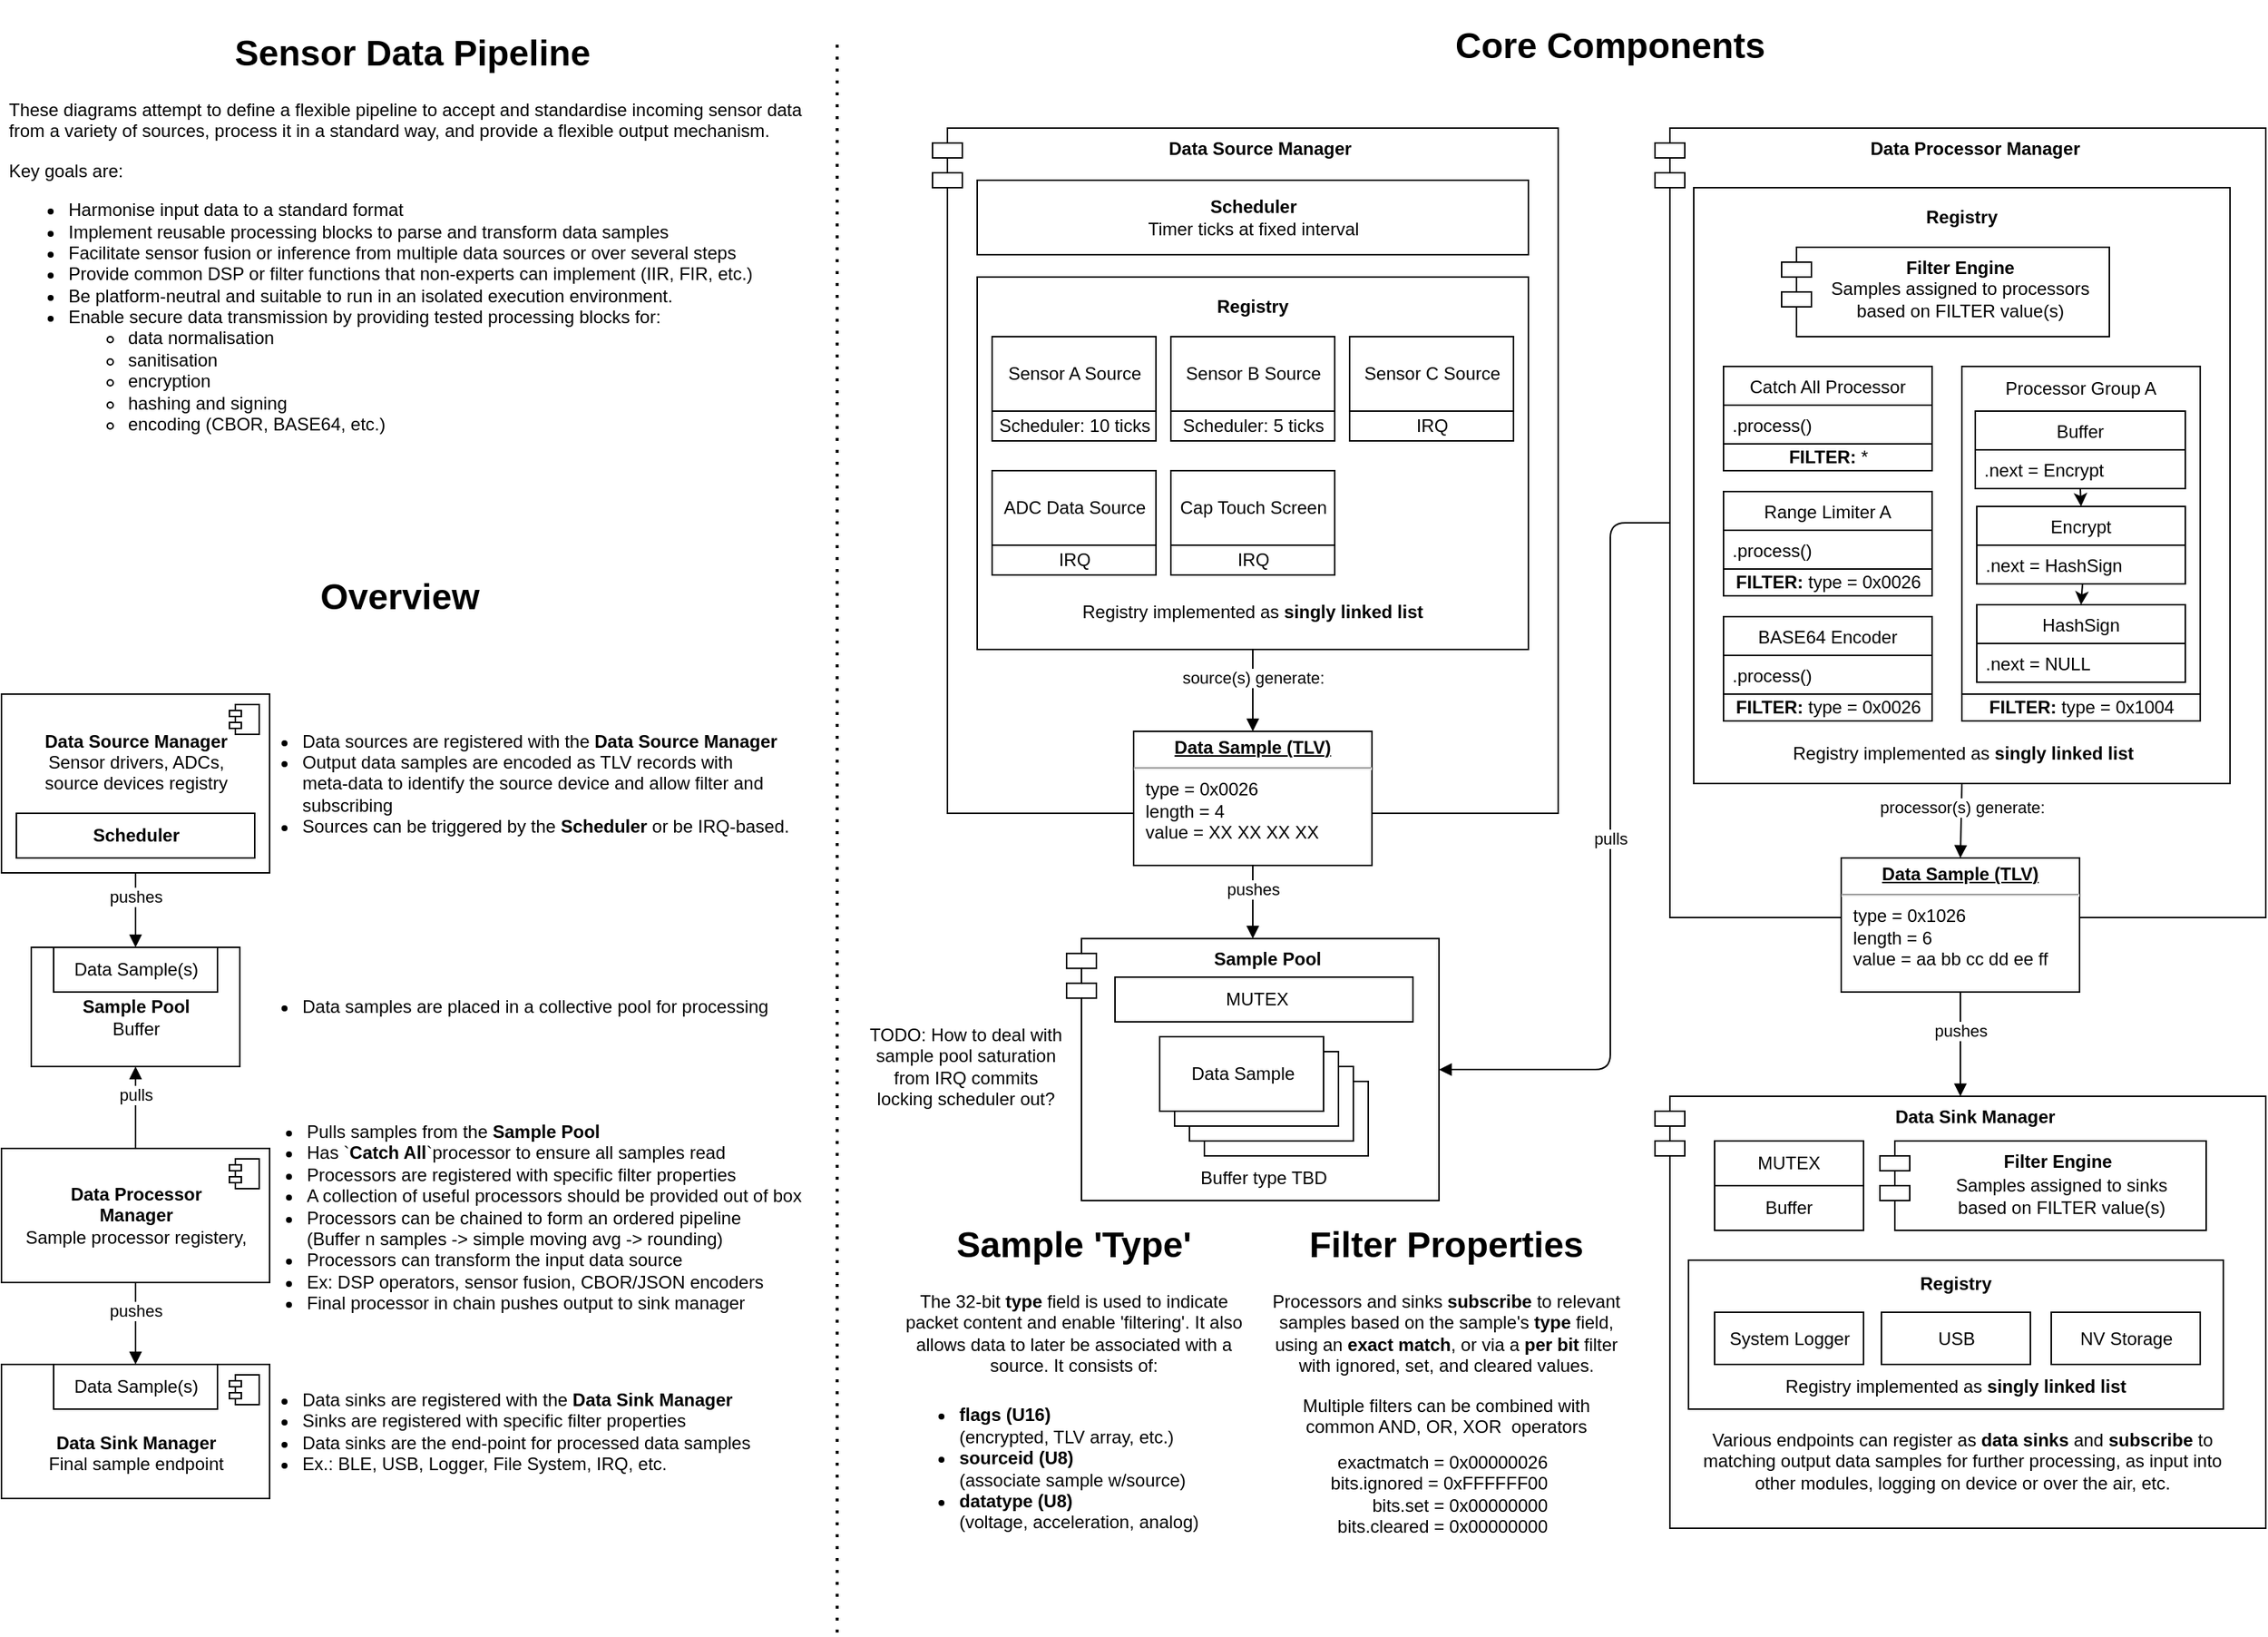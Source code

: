 <mxfile version="14.6.13" type="device"><diagram id="4iJOoljrmCHLX2gZnhEI" name="Page-1"><mxGraphModel dx="1733" dy="1242" grid="1" gridSize="10" guides="1" tooltips="1" connect="1" arrows="1" fold="1" page="1" pageScale="1" pageWidth="1600" pageHeight="1200" math="0" shadow="0"><root><mxCell id="0"/><mxCell id="1" parent="0"/><mxCell id="2GHxHur7CWeycj2p0IML-1" value="&lt;h1 style=&quot;text-align: center&quot;&gt;Sensor Data Pipeline&lt;br&gt;&lt;/h1&gt;&lt;p&gt;&lt;span&gt;These diagrams attempt to define a flexible pipeline to accept and standardise incoming sensor data from a variety of sources, process it in a standard way, and provide a flexible output mechanism.&lt;/span&gt;&lt;br&gt;&lt;/p&gt;&lt;p&gt;Key goals are:&lt;/p&gt;&lt;p&gt;&lt;/p&gt;&lt;ul&gt;&lt;li&gt;Harmonise input data to a standard format&lt;/li&gt;&lt;li&gt;Implement reusable processing blocks to parse and transform data samples&lt;/li&gt;&lt;li&gt;Facilitate sensor fusion or inference from multiple data sources or over several steps&lt;/li&gt;&lt;li&gt;Provide common DSP or filter functions that non-experts can implement (IIR, FIR, etc.)&lt;/li&gt;&lt;li&gt;Be platform-neutral and suitable to run in an isolated execution environment.&lt;/li&gt;&lt;li&gt;Enable secure data transmission by providing tested processing blocks for:&lt;/li&gt;&lt;ul&gt;&lt;li&gt;data normalisation&lt;/li&gt;&lt;li&gt;sanitisation&lt;/li&gt;&lt;li&gt;encryption&lt;/li&gt;&lt;li&gt;hashing and signing&lt;/li&gt;&lt;li&gt;encoding (CBOR, BASE64, etc.)&lt;/li&gt;&lt;/ul&gt;&lt;/ul&gt;" style="text;html=1;strokeColor=none;fillColor=none;spacing=5;spacingTop=-20;whiteSpace=wrap;overflow=hidden;rounded=0;" parent="1" vertex="1"><mxGeometry x="40" y="40" width="550" height="310" as="geometry"/></mxCell><mxCell id="2GHxHur7CWeycj2p0IML-4" value="&lt;div&gt;&lt;b&gt;Data Source Manager&lt;br&gt;&lt;/b&gt;&lt;/div&gt;&lt;div&gt;&lt;font style=&quot;font-size: 12px&quot;&gt;Sensor drivers, ADCs,&lt;br&gt;source devices&lt;/font&gt; registry&lt;br&gt;&lt;br&gt;&lt;br&gt;&lt;/div&gt;" style="html=1;dropTarget=0;" parent="1" vertex="1"><mxGeometry x="40" y="490" width="180" height="120" as="geometry"/></mxCell><mxCell id="2GHxHur7CWeycj2p0IML-5" value="" style="shape=module;jettyWidth=8;jettyHeight=4;" parent="2GHxHur7CWeycj2p0IML-4" vertex="1"><mxGeometry x="1" width="20" height="20" relative="1" as="geometry"><mxPoint x="-27" y="7" as="offset"/></mxGeometry></mxCell><mxCell id="2GHxHur7CWeycj2p0IML-6" value="&lt;div&gt;&lt;b&gt;Data Processor&lt;br&gt;Manager&lt;br&gt;&lt;/b&gt;&lt;/div&gt;&lt;div&gt;Sample processor registery,&lt;br&gt;&lt;/div&gt;" style="html=1;dropTarget=0;" parent="1" vertex="1"><mxGeometry x="40" y="795" width="180" height="90" as="geometry"/></mxCell><mxCell id="2GHxHur7CWeycj2p0IML-7" value="" style="shape=module;jettyWidth=8;jettyHeight=4;" parent="2GHxHur7CWeycj2p0IML-6" vertex="1"><mxGeometry x="1" width="20" height="20" relative="1" as="geometry"><mxPoint x="-27" y="7" as="offset"/></mxGeometry></mxCell><mxCell id="2GHxHur7CWeycj2p0IML-8" value="&lt;div&gt;&lt;b&gt;&lt;br&gt;&lt;br&gt;Data Sink Manager&lt;br&gt;&lt;/b&gt;&lt;/div&gt;&lt;div&gt;Final sample endpoint&lt;br&gt;&lt;/div&gt;" style="html=1;dropTarget=0;" parent="1" vertex="1"><mxGeometry x="40" y="940" width="180" height="90" as="geometry"/></mxCell><mxCell id="2GHxHur7CWeycj2p0IML-9" value="" style="shape=module;jettyWidth=8;jettyHeight=4;" parent="2GHxHur7CWeycj2p0IML-8" vertex="1"><mxGeometry x="1" width="20" height="20" relative="1" as="geometry"><mxPoint x="-27" y="7" as="offset"/></mxGeometry></mxCell><mxCell id="2GHxHur7CWeycj2p0IML-20" value="&lt;br&gt;&lt;div&gt;&lt;b&gt;Sample Pool&lt;/b&gt;&lt;/div&gt;Buffer" style="html=1;" parent="1" vertex="1"><mxGeometry x="60" y="660" width="140" height="80" as="geometry"/></mxCell><mxCell id="2GHxHur7CWeycj2p0IML-24" value="Data Sample(s)" style="html=1;" parent="1" vertex="1"><mxGeometry x="75" y="660" width="110" height="30" as="geometry"/></mxCell><mxCell id="2GHxHur7CWeycj2p0IML-25" value="pushes" style="html=1;verticalAlign=bottom;endArrow=block;exitX=0.5;exitY=1;exitDx=0;exitDy=0;entryX=0.5;entryY=0;entryDx=0;entryDy=0;" parent="1" source="2GHxHur7CWeycj2p0IML-4" target="2GHxHur7CWeycj2p0IML-24" edge="1"><mxGeometry width="80" relative="1" as="geometry"><mxPoint x="310" y="620" as="sourcePoint"/><mxPoint x="340" y="680" as="targetPoint"/></mxGeometry></mxCell><mxCell id="2GHxHur7CWeycj2p0IML-26" value="pulls" style="html=1;verticalAlign=bottom;endArrow=block;exitX=0.5;exitY=0;exitDx=0;exitDy=0;entryX=0.5;entryY=1;entryDx=0;entryDy=0;" parent="1" source="2GHxHur7CWeycj2p0IML-6" target="2GHxHur7CWeycj2p0IML-20" edge="1"><mxGeometry width="80" relative="1" as="geometry"><mxPoint x="750" y="980" as="sourcePoint"/><mxPoint x="830" y="980" as="targetPoint"/></mxGeometry></mxCell><mxCell id="2GHxHur7CWeycj2p0IML-27" value="Data Sample(s)" style="html=1;" parent="1" vertex="1"><mxGeometry x="75" y="940" width="110" height="30" as="geometry"/></mxCell><mxCell id="2GHxHur7CWeycj2p0IML-28" value="pushes" style="html=1;verticalAlign=bottom;endArrow=block;exitX=0.5;exitY=1;exitDx=0;exitDy=0;entryX=0.5;entryY=0;entryDx=0;entryDy=0;" parent="1" source="2GHxHur7CWeycj2p0IML-6" target="2GHxHur7CWeycj2p0IML-27" edge="1"><mxGeometry width="80" relative="1" as="geometry"><mxPoint x="750" y="980" as="sourcePoint"/><mxPoint x="830" y="980" as="targetPoint"/></mxGeometry></mxCell><mxCell id="2GHxHur7CWeycj2p0IML-31" value="&lt;ul&gt;&lt;li&gt;Pulls samples from the &lt;b&gt;Sample Pool&lt;/b&gt;&lt;/li&gt;&lt;li&gt;Has `&lt;b&gt;Catch All&lt;/b&gt;`processor to ensure all samples read&lt;br&gt;&lt;b&gt;&lt;/b&gt;&lt;/li&gt;&lt;li&gt;Processors are registered with specific filter properties&lt;/li&gt;&lt;li&gt;A collection of useful processors should be provided out of box&lt;br&gt;&lt;/li&gt;&lt;li&gt;Processors can be chained to form an ordered pipeline&lt;br&gt;(Buffer n samples -&amp;gt; simple moving avg -&amp;gt; rounding)&lt;/li&gt;&lt;li&gt;Processors can transform the input data source&lt;/li&gt;&lt;li&gt;Ex: DSP operators, sensor fusion, CBOR/JSON encoders&lt;/li&gt;&lt;li&gt;Final processor in chain pushes output to sink manager&lt;/li&gt;&lt;/ul&gt;" style="text;html=1;strokeColor=none;fillColor=none;spacing=5;spacingTop=-20;whiteSpace=wrap;overflow=hidden;rounded=0;" parent="1" vertex="1"><mxGeometry x="200" y="775" width="390" height="135" as="geometry"/></mxCell><mxCell id="2GHxHur7CWeycj2p0IML-32" value="&lt;div align=&quot;left&quot;&gt;&lt;ul&gt;&lt;li&gt;Data sources are registered with the &lt;b&gt;Data Source Manager&lt;/b&gt;&lt;/li&gt;&lt;li&gt;Output data samples are encoded as TLV records with&lt;br&gt;meta-data to identify the source device and allow filter and subscribing&lt;/li&gt;&lt;li&gt;Sources can be triggered by the &lt;b&gt;Scheduler&lt;/b&gt; or be IRQ-based.&lt;br&gt;&lt;/li&gt;&lt;/ul&gt;&lt;/div&gt;" style="text;html=1;strokeColor=none;fillColor=none;align=left;verticalAlign=middle;whiteSpace=wrap;rounded=0;" parent="1" vertex="1"><mxGeometry x="200" y="490" width="400" height="120" as="geometry"/></mxCell><mxCell id="2GHxHur7CWeycj2p0IML-33" value="&lt;div align=&quot;left&quot;&gt;&lt;ul&gt;&lt;li&gt;Data samples are placed in a collective pool for processing&lt;br&gt;&lt;/li&gt;&lt;/ul&gt;&lt;/div&gt;" style="text;html=1;strokeColor=none;fillColor=none;align=left;verticalAlign=middle;whiteSpace=wrap;rounded=0;" parent="1" vertex="1"><mxGeometry x="200" y="660" width="380" height="80" as="geometry"/></mxCell><mxCell id="2GHxHur7CWeycj2p0IML-34" value="&lt;ul&gt;&lt;li&gt;Data sinks are registered with the &lt;b&gt;Data Sink Manager&lt;/b&gt;&lt;/li&gt;&lt;li&gt;Sinks are registered with specific filter properties&lt;/li&gt;&lt;li&gt;Data sinks are the end-point for processed data samples&lt;/li&gt;&lt;li&gt;Ex.: BLE, USB, Logger, File System, IRQ, etc.&lt;br&gt;&lt;/li&gt;&lt;/ul&gt;" style="text;html=1;strokeColor=none;fillColor=none;align=left;verticalAlign=middle;whiteSpace=wrap;rounded=0;" parent="1" vertex="1"><mxGeometry x="200" y="940" width="400" height="90" as="geometry"/></mxCell><mxCell id="2GHxHur7CWeycj2p0IML-35" value="" style="endArrow=none;dashed=1;html=1;dashPattern=1 3;strokeWidth=2;" parent="1" edge="1"><mxGeometry width="50" height="50" relative="1" as="geometry"><mxPoint x="601" y="1120" as="sourcePoint"/><mxPoint x="601" y="50" as="targetPoint"/></mxGeometry></mxCell><mxCell id="2GHxHur7CWeycj2p0IML-36" value="Data Source Manager" style="shape=module;align=left;spacingLeft=20;align=center;verticalAlign=top;fontStyle=1" parent="1" vertex="1"><mxGeometry x="665" y="110" width="420" height="460" as="geometry"/></mxCell><mxCell id="2GHxHur7CWeycj2p0IML-49" value="&lt;b&gt;Scheduler&lt;/b&gt;&lt;br&gt;&lt;div align=&quot;center&quot;&gt;Timer ticks at fixed interval&lt;br&gt;&lt;/div&gt;" style="html=1;align=center;" parent="1" vertex="1"><mxGeometry x="695" y="145" width="370" height="50" as="geometry"/></mxCell><mxCell id="2GHxHur7CWeycj2p0IML-54" value="&lt;div align=&quot;center&quot;&gt;&lt;b&gt;Scheduler&lt;/b&gt;&lt;/div&gt;" style="html=1;align=center;" parent="1" vertex="1"><mxGeometry x="50" y="570" width="160" height="30" as="geometry"/></mxCell><mxCell id="2GHxHur7CWeycj2p0IML-64" value="&lt;p style=&quot;margin: 0px ; margin-top: 4px ; text-align: center ; text-decoration: underline&quot;&gt;&lt;b&gt;Data Sample (TLV)&lt;br&gt;&lt;/b&gt;&lt;/p&gt;&lt;hr&gt;&lt;p style=&quot;margin: 0px ; margin-left: 8px&quot;&gt;type = 0x0026&lt;br&gt;length = 4&lt;br&gt;value = XX XX XX XX&lt;br&gt;&lt;/p&gt;" style="verticalAlign=top;align=left;overflow=fill;fontSize=12;fontFamily=Helvetica;html=1;" parent="1" vertex="1"><mxGeometry x="800" y="515" width="160" height="90" as="geometry"/></mxCell><mxCell id="2GHxHur7CWeycj2p0IML-69" value="" style="html=1;align=left;" parent="1" vertex="1"><mxGeometry x="695" y="210" width="370" height="250" as="geometry"/></mxCell><mxCell id="2GHxHur7CWeycj2p0IML-41" value="&lt;div align=&quot;center&quot;&gt;Sensor A Source&lt;/div&gt;" style="html=1;align=center;" parent="1" vertex="1"><mxGeometry x="705" y="250" width="110" height="50" as="geometry"/></mxCell><mxCell id="2GHxHur7CWeycj2p0IML-42" value="&lt;div align=&quot;center&quot;&gt;ADC Data Source&lt;/div&gt;" style="html=1;align=center;" parent="1" vertex="1"><mxGeometry x="705" y="340" width="110" height="50" as="geometry"/></mxCell><mxCell id="2GHxHur7CWeycj2p0IML-43" value="Cap Touch Screen" style="html=1;align=center;" parent="1" vertex="1"><mxGeometry x="825" y="340" width="110" height="50" as="geometry"/></mxCell><mxCell id="2GHxHur7CWeycj2p0IML-45" value="&lt;div align=&quot;center&quot;&gt;IRQ&lt;/div&gt;" style="html=1;align=center;" parent="1" vertex="1"><mxGeometry x="705" y="390" width="110" height="20" as="geometry"/></mxCell><mxCell id="2GHxHur7CWeycj2p0IML-46" value="&lt;div align=&quot;center&quot;&gt;Scheduler: 10 ticks&lt;/div&gt;" style="html=1;align=center;" parent="1" vertex="1"><mxGeometry x="705" y="300" width="110" height="20" as="geometry"/></mxCell><mxCell id="2GHxHur7CWeycj2p0IML-47" value="&lt;div align=&quot;center&quot;&gt;IRQ&lt;/div&gt;" style="html=1;align=center;" parent="1" vertex="1"><mxGeometry x="825" y="390" width="110" height="20" as="geometry"/></mxCell><mxCell id="2GHxHur7CWeycj2p0IML-55" value="&lt;div align=&quot;center&quot;&gt;Sensor B Source&lt;br&gt;&lt;/div&gt;" style="html=1;align=center;" parent="1" vertex="1"><mxGeometry x="825" y="250" width="110" height="50" as="geometry"/></mxCell><mxCell id="2GHxHur7CWeycj2p0IML-56" value="&lt;div align=&quot;center&quot;&gt;Scheduler: 5 ticks&lt;br&gt;&lt;/div&gt;" style="html=1;align=center;" parent="1" vertex="1"><mxGeometry x="825" y="300" width="110" height="20" as="geometry"/></mxCell><mxCell id="2GHxHur7CWeycj2p0IML-57" value="Sensor C Source" style="html=1;align=center;" parent="1" vertex="1"><mxGeometry x="945" y="250" width="110" height="50" as="geometry"/></mxCell><mxCell id="2GHxHur7CWeycj2p0IML-58" value="IRQ" style="html=1;align=center;" parent="1" vertex="1"><mxGeometry x="945" y="300" width="110" height="20" as="geometry"/></mxCell><mxCell id="2GHxHur7CWeycj2p0IML-70" value="&lt;b&gt;Registry&lt;/b&gt;" style="text;html=1;strokeColor=none;fillColor=none;align=center;verticalAlign=middle;whiteSpace=wrap;rounded=0;" parent="1" vertex="1"><mxGeometry x="705" y="220" width="350" height="20" as="geometry"/></mxCell><mxCell id="2GHxHur7CWeycj2p0IML-52" value="&lt;div align=&quot;center&quot;&gt;Registry implemented as &lt;b&gt;singly linked list&lt;br&gt;&lt;/b&gt;&lt;/div&gt;" style="text;html=1;strokeColor=none;fillColor=none;align=center;verticalAlign=middle;whiteSpace=wrap;rounded=0;" parent="1" vertex="1"><mxGeometry x="705" y="420" width="350" height="30" as="geometry"/></mxCell><mxCell id="2GHxHur7CWeycj2p0IML-72" value="Sample Pool" style="shape=module;align=left;spacingLeft=20;align=center;verticalAlign=top;fontStyle=1" parent="1" vertex="1"><mxGeometry x="755" y="654.13" width="250" height="175.87" as="geometry"/></mxCell><mxCell id="2GHxHur7CWeycj2p0IML-73" value="Buffer type TBD" style="text;html=1;strokeColor=none;fillColor=none;align=center;verticalAlign=middle;whiteSpace=wrap;rounded=0;" parent="1" vertex="1"><mxGeometry x="800" y="805" width="175" height="20" as="geometry"/></mxCell><mxCell id="2GHxHur7CWeycj2p0IML-75" value="Data Sample" style="html=1;align=center;" parent="1" vertex="1"><mxGeometry x="847.5" y="750" width="110" height="50" as="geometry"/></mxCell><mxCell id="2GHxHur7CWeycj2p0IML-76" value="Data Sample" style="html=1;align=center;" parent="1" vertex="1"><mxGeometry x="837.5" y="740" width="110" height="50" as="geometry"/></mxCell><mxCell id="2GHxHur7CWeycj2p0IML-77" value="Data Sample" style="html=1;align=center;" parent="1" vertex="1"><mxGeometry x="827.5" y="730" width="110" height="50" as="geometry"/></mxCell><mxCell id="2GHxHur7CWeycj2p0IML-78" value="Data Sample" style="html=1;align=center;" parent="1" vertex="1"><mxGeometry x="817.5" y="720" width="110" height="50" as="geometry"/></mxCell><mxCell id="2GHxHur7CWeycj2p0IML-79" value="Data Processor Manager" style="shape=module;align=left;spacingLeft=20;align=center;verticalAlign=top;fontStyle=1" parent="1" vertex="1"><mxGeometry x="1150" y="110" width="410" height="530" as="geometry"/></mxCell><mxCell id="2GHxHur7CWeycj2p0IML-80" value="" style="html=1;align=center;" parent="1" vertex="1"><mxGeometry x="1176" y="150" width="360" height="400" as="geometry"/></mxCell><mxCell id="2GHxHur7CWeycj2p0IML-81" value="Range Limiter A" style="swimlane;fontStyle=0;childLayout=stackLayout;horizontal=1;startSize=26;fillColor=none;horizontalStack=0;resizeParent=1;resizeParentMax=0;resizeLast=0;collapsible=1;marginBottom=0;align=center;" parent="1" vertex="1"><mxGeometry x="1196" y="354" width="140" height="52" as="geometry"><mxRectangle x="1150" y="120" width="150" height="26" as="alternateBounds"/></mxGeometry></mxCell><mxCell id="2GHxHur7CWeycj2p0IML-83" value=".process()" style="text;strokeColor=none;fillColor=none;align=left;verticalAlign=top;spacingLeft=4;spacingRight=4;overflow=hidden;rotatable=0;points=[[0,0.5],[1,0.5]];portConstraint=eastwest;" parent="2GHxHur7CWeycj2p0IML-81" vertex="1"><mxGeometry y="26" width="140" height="26" as="geometry"/></mxCell><mxCell id="2GHxHur7CWeycj2p0IML-105" value="&lt;p style=&quot;margin: 0px ; margin-top: 4px ; text-align: center ; text-decoration: underline&quot;&gt;&lt;b&gt;Data Sample (TLV)&lt;br&gt;&lt;/b&gt;&lt;/p&gt;&lt;hr&gt;&lt;p style=&quot;margin: 0px ; margin-left: 8px&quot;&gt;type = 0x1026&lt;br&gt;length = 6&lt;br&gt;value = aa bb cc dd ee ff&lt;br&gt;&lt;/p&gt;" style="verticalAlign=top;align=left;overflow=fill;fontSize=12;fontFamily=Helvetica;html=1;" parent="1" vertex="1"><mxGeometry x="1275" y="600" width="160" height="90" as="geometry"/></mxCell><mxCell id="2GHxHur7CWeycj2p0IML-117" value="&lt;div align=&quot;center&quot;&gt;Registry implemented as &lt;b&gt;singly linked list&lt;br&gt;&lt;/b&gt;&lt;/div&gt;" style="text;html=1;strokeColor=none;fillColor=none;align=center;verticalAlign=middle;whiteSpace=wrap;rounded=0;" parent="1" vertex="1"><mxGeometry x="1181.5" y="515" width="350" height="30" as="geometry"/></mxCell><mxCell id="2GHxHur7CWeycj2p0IML-122" value="pulls" style="html=1;verticalAlign=bottom;endArrow=block;exitX=0;exitY=0.5;exitDx=10;exitDy=0;exitPerimeter=0;entryX=1;entryY=0.5;entryDx=0;entryDy=0;" parent="1" source="2GHxHur7CWeycj2p0IML-79" target="2GHxHur7CWeycj2p0IML-72" edge="1"><mxGeometry width="80" relative="1" as="geometry"><mxPoint x="765" y="680" as="sourcePoint"/><mxPoint x="845" y="680" as="targetPoint"/><Array as="points"><mxPoint x="1120" y="375"/><mxPoint x="1120" y="742"/></Array></mxGeometry></mxCell><mxCell id="2GHxHur7CWeycj2p0IML-131" value="BASE64 Encoder" style="swimlane;fontStyle=0;childLayout=stackLayout;horizontal=1;startSize=26;fillColor=none;horizontalStack=0;resizeParent=1;resizeParentMax=0;resizeLast=0;collapsible=1;marginBottom=0;align=center;" parent="1" vertex="1"><mxGeometry x="1196" y="438" width="140" height="52" as="geometry"><mxRectangle x="1150" y="120" width="150" height="26" as="alternateBounds"/></mxGeometry></mxCell><mxCell id="2GHxHur7CWeycj2p0IML-132" value=".process()" style="text;strokeColor=none;fillColor=none;align=left;verticalAlign=top;spacingLeft=4;spacingRight=4;overflow=hidden;rotatable=0;points=[[0,0.5],[1,0.5]];portConstraint=eastwest;" parent="2GHxHur7CWeycj2p0IML-131" vertex="1"><mxGeometry y="26" width="140" height="26" as="geometry"/></mxCell><mxCell id="2GHxHur7CWeycj2p0IML-134" value="Data Sink Manager" style="shape=module;align=left;spacingLeft=20;align=center;verticalAlign=top;fontStyle=1" parent="1" vertex="1"><mxGeometry x="1150" y="760" width="410" height="290" as="geometry"/></mxCell><mxCell id="2GHxHur7CWeycj2p0IML-135" value="pushes" style="html=1;verticalAlign=bottom;endArrow=block;exitX=0.5;exitY=1;exitDx=0;exitDy=0;entryX=0.5;entryY=0;entryDx=0;entryDy=0;" parent="1" source="2GHxHur7CWeycj2p0IML-105" target="2GHxHur7CWeycj2p0IML-134" edge="1"><mxGeometry width="80" relative="1" as="geometry"><mxPoint x="890" y="620" as="sourcePoint"/><mxPoint x="890" y="680" as="targetPoint"/></mxGeometry></mxCell><mxCell id="2GHxHur7CWeycj2p0IML-136" value="" style="html=1;align=left;" parent="1" vertex="1"><mxGeometry x="1172.5" y="870" width="359" height="100" as="geometry"/></mxCell><mxCell id="2GHxHur7CWeycj2p0IML-137" value="&lt;div align=&quot;center&quot;&gt;Registry implemented as &lt;b&gt;singly linked list&lt;br&gt;&lt;/b&gt;&lt;/div&gt;" style="text;html=1;strokeColor=none;fillColor=none;align=center;verticalAlign=middle;whiteSpace=wrap;rounded=0;" parent="1" vertex="1"><mxGeometry x="1177" y="940" width="350" height="30" as="geometry"/></mxCell><mxCell id="2GHxHur7CWeycj2p0IML-138" value="&lt;b&gt;Registry&lt;/b&gt;" style="text;html=1;strokeColor=none;fillColor=none;align=center;verticalAlign=middle;whiteSpace=wrap;rounded=0;" parent="1" vertex="1"><mxGeometry x="1177" y="876" width="350" height="20" as="geometry"/></mxCell><mxCell id="2GHxHur7CWeycj2p0IML-139" value="&lt;b&gt;Registry&lt;/b&gt;" style="text;html=1;strokeColor=none;fillColor=none;align=center;verticalAlign=middle;whiteSpace=wrap;rounded=0;" parent="1" vertex="1"><mxGeometry x="1181" y="160" width="350" height="20" as="geometry"/></mxCell><mxCell id="2GHxHur7CWeycj2p0IML-140" value="System Logger" style="html=1;align=center;" parent="1" vertex="1"><mxGeometry x="1190" y="905" width="100" height="35" as="geometry"/></mxCell><mxCell id="2GHxHur7CWeycj2p0IML-141" value="USB" style="html=1;align=center;" parent="1" vertex="1"><mxGeometry x="1302" y="905" width="100" height="35" as="geometry"/></mxCell><mxCell id="2GHxHur7CWeycj2p0IML-142" value="NV Storage" style="html=1;align=center;" parent="1" vertex="1"><mxGeometry x="1416" y="905" width="100" height="35" as="geometry"/></mxCell><mxCell id="2GHxHur7CWeycj2p0IML-143" value="Various endpoints can register as &lt;b&gt;data sinks&lt;/b&gt; and &lt;b&gt;subscribe&lt;/b&gt; to matching output data samples for further processing, as input into other modules, logging on device or over the air, etc." style="text;html=1;strokeColor=none;fillColor=none;align=center;verticalAlign=middle;whiteSpace=wrap;rounded=0;" parent="1" vertex="1"><mxGeometry x="1177" y="970" width="359" height="70" as="geometry"/></mxCell><mxCell id="2GHxHur7CWeycj2p0IML-144" value="" style="rounded=0;whiteSpace=wrap;html=1;align=center;" parent="1" vertex="1"><mxGeometry x="1356" y="270" width="160" height="220" as="geometry"/></mxCell><mxCell id="2GHxHur7CWeycj2p0IML-145" value="Processor Group A" style="text;html=1;strokeColor=none;fillColor=none;align=center;verticalAlign=middle;whiteSpace=wrap;rounded=0;" parent="1" vertex="1"><mxGeometry x="1356" y="275" width="160" height="20" as="geometry"/></mxCell><mxCell id="2GHxHur7CWeycj2p0IML-149" value="Buffer" style="swimlane;fontStyle=0;childLayout=stackLayout;horizontal=1;startSize=26;fillColor=none;horizontalStack=0;resizeParent=1;resizeParentMax=0;resizeLast=0;collapsible=1;marginBottom=0;align=center;" parent="1" vertex="1"><mxGeometry x="1365" y="300" width="141" height="52" as="geometry"/></mxCell><mxCell id="2GHxHur7CWeycj2p0IML-152" value=".next = Encrypt" style="text;strokeColor=none;fillColor=none;align=left;verticalAlign=top;spacingLeft=4;spacingRight=4;overflow=hidden;rotatable=0;points=[[0,0.5],[1,0.5]];portConstraint=eastwest;" parent="2GHxHur7CWeycj2p0IML-149" vertex="1"><mxGeometry y="26" width="141" height="26" as="geometry"/></mxCell><mxCell id="2GHxHur7CWeycj2p0IML-153" value="Encrypt" style="swimlane;fontStyle=0;childLayout=stackLayout;horizontal=1;startSize=26;fillColor=none;horizontalStack=0;resizeParent=1;resizeParentMax=0;resizeLast=0;collapsible=1;marginBottom=0;align=center;" parent="1" vertex="1"><mxGeometry x="1366" y="364" width="140" height="52" as="geometry"/></mxCell><mxCell id="2GHxHur7CWeycj2p0IML-154" value=".next = HashSign" style="text;strokeColor=none;fillColor=none;align=left;verticalAlign=top;spacingLeft=4;spacingRight=4;overflow=hidden;rotatable=0;points=[[0,0.5],[1,0.5]];portConstraint=eastwest;" parent="2GHxHur7CWeycj2p0IML-153" vertex="1"><mxGeometry y="26" width="140" height="26" as="geometry"/></mxCell><mxCell id="2GHxHur7CWeycj2p0IML-157" value="" style="endArrow=classic;html=1;entryX=0.5;entryY=0;entryDx=0;entryDy=0;exitX=0.5;exitY=1;exitDx=0;exitDy=0;" parent="1" source="2GHxHur7CWeycj2p0IML-149" target="2GHxHur7CWeycj2p0IML-153" edge="1"><mxGeometry width="50" height="50" relative="1" as="geometry"><mxPoint x="775" y="700" as="sourcePoint"/><mxPoint x="825" y="650" as="targetPoint"/></mxGeometry></mxCell><mxCell id="2GHxHur7CWeycj2p0IML-158" value="HashSign" style="swimlane;fontStyle=0;childLayout=stackLayout;horizontal=1;startSize=26;fillColor=none;horizontalStack=0;resizeParent=1;resizeParentMax=0;resizeLast=0;collapsible=1;marginBottom=0;align=center;" parent="1" vertex="1"><mxGeometry x="1366" y="430" width="140" height="52" as="geometry"/></mxCell><mxCell id="2GHxHur7CWeycj2p0IML-159" value=".next = NULL" style="text;strokeColor=none;fillColor=none;align=left;verticalAlign=top;spacingLeft=4;spacingRight=4;overflow=hidden;rotatable=0;points=[[0,0.5],[1,0.5]];portConstraint=eastwest;" parent="2GHxHur7CWeycj2p0IML-158" vertex="1"><mxGeometry y="26" width="140" height="26" as="geometry"/></mxCell><mxCell id="2GHxHur7CWeycj2p0IML-160" value="&lt;b&gt;FILTER: &lt;/b&gt;type = 0x1004" style="html=1;align=center;" parent="1" vertex="1"><mxGeometry x="1356" y="490" width="160" height="18" as="geometry"/></mxCell><mxCell id="2GHxHur7CWeycj2p0IML-161" value="" style="endArrow=classic;html=1;entryX=0.5;entryY=0;entryDx=0;entryDy=0;exitX=0.507;exitY=1;exitDx=0;exitDy=0;exitPerimeter=0;" parent="1" source="2GHxHur7CWeycj2p0IML-154" target="2GHxHur7CWeycj2p0IML-158" edge="1"><mxGeometry width="50" height="50" relative="1" as="geometry"><mxPoint x="775" y="700" as="sourcePoint"/><mxPoint x="825" y="650" as="targetPoint"/></mxGeometry></mxCell><mxCell id="2GHxHur7CWeycj2p0IML-163" value="source(s) generate:" style="html=1;verticalAlign=bottom;endArrow=block;entryX=0.5;entryY=0;entryDx=0;entryDy=0;exitX=0.5;exitY=1;exitDx=0;exitDy=0;" parent="1" source="2GHxHur7CWeycj2p0IML-69" target="2GHxHur7CWeycj2p0IML-64" edge="1"><mxGeometry width="80" relative="1" as="geometry"><mxPoint x="640" y="490" as="sourcePoint"/><mxPoint x="660" y="630" as="targetPoint"/></mxGeometry></mxCell><mxCell id="2GHxHur7CWeycj2p0IML-164" value="processor(s) generate:" style="html=1;verticalAlign=bottom;endArrow=block;exitX=0.5;exitY=1;exitDx=0;exitDy=0;entryX=0.5;entryY=0;entryDx=0;entryDy=0;" parent="1" source="2GHxHur7CWeycj2p0IML-80" target="2GHxHur7CWeycj2p0IML-105" edge="1"><mxGeometry width="80" relative="1" as="geometry"><mxPoint x="765" y="680" as="sourcePoint"/><mxPoint x="845" y="680" as="targetPoint"/></mxGeometry></mxCell><mxCell id="2GHxHur7CWeycj2p0IML-133" value="&lt;b&gt;FILTER: &lt;/b&gt;type = 0x0026" style="html=1;align=center;" parent="1" vertex="1"><mxGeometry x="1196" y="490" width="140" height="18" as="geometry"/></mxCell><mxCell id="2GHxHur7CWeycj2p0IML-123" value="&lt;b&gt;FILTER: &lt;/b&gt;type = 0x0026" style="html=1;align=center;" parent="1" vertex="1"><mxGeometry x="1196" y="406" width="140" height="18" as="geometry"/></mxCell><mxCell id="2GHxHur7CWeycj2p0IML-168" value="Catch All Processor" style="swimlane;fontStyle=0;childLayout=stackLayout;horizontal=1;startSize=26;fillColor=none;horizontalStack=0;resizeParent=1;resizeParentMax=0;resizeLast=0;collapsible=1;marginBottom=0;align=center;" parent="1" vertex="1"><mxGeometry x="1196" y="270" width="140" height="52" as="geometry"/></mxCell><mxCell id="2GHxHur7CWeycj2p0IML-169" value=".process()" style="text;strokeColor=none;fillColor=none;align=left;verticalAlign=top;spacingLeft=4;spacingRight=4;overflow=hidden;rotatable=0;points=[[0,0.5],[1,0.5]];portConstraint=eastwest;" parent="2GHxHur7CWeycj2p0IML-168" vertex="1"><mxGeometry y="26" width="140" height="26" as="geometry"/></mxCell><mxCell id="2GHxHur7CWeycj2p0IML-172" value="&lt;b&gt;FILTER: &lt;/b&gt;*" style="html=1;align=center;" parent="1" vertex="1"><mxGeometry x="1196" y="322" width="140" height="18" as="geometry"/></mxCell><mxCell id="2GHxHur7CWeycj2p0IML-174" value="Filter Engine" style="shape=module;align=left;spacingLeft=20;align=center;verticalAlign=top;fontStyle=1" parent="1" vertex="1"><mxGeometry x="1235" y="190" width="220" height="60" as="geometry"/></mxCell><mxCell id="2GHxHur7CWeycj2p0IML-181" value="Samples assigned to processors based on FILTER value(s)" style="text;html=1;strokeColor=none;fillColor=none;align=center;verticalAlign=middle;whiteSpace=wrap;rounded=0;" parent="1" vertex="1"><mxGeometry x="1265" y="200" width="180" height="50" as="geometry"/></mxCell><mxCell id="2GHxHur7CWeycj2p0IML-184" value="Filter Engine" style="shape=module;align=left;spacingLeft=20;align=center;verticalAlign=top;fontStyle=1" parent="1" vertex="1"><mxGeometry x="1301" y="790" width="219" height="60" as="geometry"/></mxCell><mxCell id="2GHxHur7CWeycj2p0IML-185" value="Samples assigned to sinks based on FILTER value(s)" style="text;html=1;strokeColor=none;fillColor=none;align=center;verticalAlign=middle;whiteSpace=wrap;rounded=0;" parent="1" vertex="1"><mxGeometry x="1346" y="808.13" width="154" height="37" as="geometry"/></mxCell><mxCell id="2GHxHur7CWeycj2p0IML-179" value="&lt;div align=&quot;right&quot;&gt;exactmatch = 0x00000026&lt;/div&gt;&lt;div align=&quot;right&quot;&gt;&lt;span&gt;bits.ignored = 0xFFFFFF00&lt;/span&gt;&lt;br&gt;&lt;/div&gt;&lt;div align=&quot;right&quot;&gt;bits.set = 0x00000000&lt;br&gt;&lt;/div&gt;&lt;div align=&quot;right&quot;&gt;bits.cleared = 0x00000000&lt;br&gt;&lt;/div&gt;" style="text;html=1;strokeColor=none;fillColor=none;align=right;verticalAlign=middle;whiteSpace=wrap;rounded=0;" parent="1" vertex="1"><mxGeometry x="920" y="994" width="160" height="66" as="geometry"/></mxCell><mxCell id="2GHxHur7CWeycj2p0IML-189" value="&lt;h1&gt;Filter Properties&lt;br&gt;&lt;/h1&gt;&lt;p&gt;Processors and sinks &lt;b&gt;subscribe&lt;/b&gt; to relevant samples based on the sample's &lt;b&gt;type&lt;/b&gt; field, using an &lt;b&gt;exact match&lt;/b&gt;, or via a &lt;b&gt;per bit&lt;/b&gt; filter with ignored, set, and cleared values.&lt;/p&gt;&lt;p&gt;Multiple filters can be combined with&lt;br&gt;common AND, OR, XOR&amp;nbsp; operators&lt;br&gt;&lt;/p&gt;" style="text;html=1;strokeColor=none;fillColor=none;spacing=5;spacingTop=-20;whiteSpace=wrap;overflow=hidden;rounded=0;align=center;" parent="1" vertex="1"><mxGeometry x="880" y="840" width="260" height="150" as="geometry"/></mxCell><mxCell id="2GHxHur7CWeycj2p0IML-190" value="&lt;h1&gt;Sample 'Type'&lt;br&gt;&lt;/h1&gt;&lt;p align=&quot;center&quot;&gt;The 32-bit &lt;b&gt;type&lt;/b&gt; field is used to indicate&lt;br&gt;packet content and enable 'filtering'. It also allows data to later be associated with a source. It consists of:&lt;br&gt;&lt;/p&gt;" style="text;html=1;strokeColor=none;fillColor=none;spacing=5;spacingTop=-20;whiteSpace=wrap;overflow=hidden;rounded=0;align=center;" parent="1" vertex="1"><mxGeometry x="641.25" y="840" width="237.5" height="110" as="geometry"/></mxCell><mxCell id="2GHxHur7CWeycj2p0IML-193" value="&lt;ul&gt;&lt;li&gt;&lt;b&gt;flags (U16)&lt;/b&gt;&lt;br&gt;(encrypted, TLV array, etc.)&lt;/li&gt;&lt;li&gt;&lt;b&gt;sourceid (U8)&lt;/b&gt;&lt;br&gt;(associate sample w/source)&lt;/li&gt;&lt;li&gt;&lt;b&gt;datatype (U8)&lt;/b&gt;&lt;br&gt;(voltage, acceleration, analog)&lt;/li&gt;&lt;/ul&gt;" style="text;html=1;strokeColor=none;fillColor=none;align=left;verticalAlign=middle;whiteSpace=wrap;rounded=0;" parent="1" vertex="1"><mxGeometry x="641.25" y="960" width="230" height="100" as="geometry"/></mxCell><mxCell id="xXRzBKdiquypAW_UtveK-2" value="&lt;h1&gt;Core Components&lt;/h1&gt;" style="text;html=1;strokeColor=none;fillColor=none;align=center;verticalAlign=middle;whiteSpace=wrap;rounded=0;" parent="1" vertex="1"><mxGeometry x="680" y="40" width="880" height="30" as="geometry"/></mxCell><mxCell id="xXRzBKdiquypAW_UtveK-5" value="pushes" style="html=1;verticalAlign=bottom;endArrow=block;entryX=0.5;entryY=0;entryDx=0;entryDy=0;exitX=0.5;exitY=1;exitDx=0;exitDy=0;" parent="1" source="2GHxHur7CWeycj2p0IML-64" target="2GHxHur7CWeycj2p0IML-72" edge="1"><mxGeometry width="80" relative="1" as="geometry"><mxPoint x="755" y="610" as="sourcePoint"/><mxPoint x="880" y="685" as="targetPoint"/></mxGeometry></mxCell><mxCell id="xXRzBKdiquypAW_UtveK-6" value="&lt;h1&gt;Overview&lt;/h1&gt;" style="text;html=1;strokeColor=none;fillColor=none;align=center;verticalAlign=middle;whiteSpace=wrap;rounded=0;" parent="1" vertex="1"><mxGeometry x="45" y="410" width="525" height="30" as="geometry"/></mxCell><mxCell id="Ds6ySFiZjlv1ZN4803DY-1" value="" style="rounded=0;whiteSpace=wrap;html=1;" parent="1" vertex="1"><mxGeometry x="1190" y="820" width="100" height="30" as="geometry"/></mxCell><mxCell id="Ds6ySFiZjlv1ZN4803DY-2" value="Buffer" style="text;html=1;strokeColor=none;fillColor=none;align=center;verticalAlign=middle;whiteSpace=wrap;rounded=0;" parent="1" vertex="1"><mxGeometry x="1200" y="825" width="80" height="20" as="geometry"/></mxCell><mxCell id="Ds6ySFiZjlv1ZN4803DY-5" value="" style="rounded=0;whiteSpace=wrap;html=1;" parent="1" vertex="1"><mxGeometry x="787.5" y="680" width="200" height="30" as="geometry"/></mxCell><mxCell id="Ds6ySFiZjlv1ZN4803DY-4" value="MUTEX" style="text;html=1;strokeColor=none;fillColor=none;align=center;verticalAlign=middle;whiteSpace=wrap;rounded=0;" parent="1" vertex="1"><mxGeometry x="807.5" y="685" width="150" height="20" as="geometry"/></mxCell><mxCell id="Ds6ySFiZjlv1ZN4803DY-6" value="" style="rounded=0;whiteSpace=wrap;html=1;" parent="1" vertex="1"><mxGeometry x="1190" y="790" width="100" height="30" as="geometry"/></mxCell><mxCell id="Ds6ySFiZjlv1ZN4803DY-7" value="MUTEX" style="text;html=1;strokeColor=none;fillColor=none;align=center;verticalAlign=middle;whiteSpace=wrap;rounded=0;" parent="1" vertex="1"><mxGeometry x="1190" y="795" width="100" height="20" as="geometry"/></mxCell><mxCell id="Ds6ySFiZjlv1ZN4803DY-8" value="TODO: How to deal with sample pool saturation from IRQ commits locking scheduler out?" style="text;html=1;strokeColor=none;fillColor=none;align=center;verticalAlign=middle;whiteSpace=wrap;rounded=0;" parent="1" vertex="1"><mxGeometry x="620" y="705" width="135" height="70" as="geometry"/></mxCell></root></mxGraphModel></diagram></mxfile>